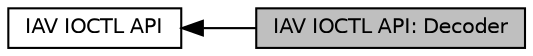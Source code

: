 digraph "IAV IOCTL API: Decoder"
{
  bgcolor="transparent";
  edge [fontname="Helvetica",fontsize="10",labelfontname="Helvetica",labelfontsize="10"];
  node [fontname="Helvetica",fontsize="10",shape=box];
  rankdir=LR;
  Node2 [label="IAV IOCTL API",height=0.2,width=0.4,color="black",URL="$d5/d1d/group__iav-api.html",tooltip="IAV IOCTL API."];
  Node1 [label="IAV IOCTL API: Decoder",height=0.2,width=0.4,color="black", fillcolor="grey75", style="filled", fontcolor="black",tooltip="IAV IOCTL API: Decoder, in file iav_ioctl.h."];
  Node2->Node1 [shape=plaintext, dir="back", style="solid"];
}
